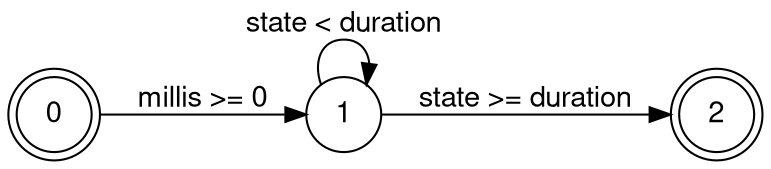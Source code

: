 digraph finite_state_machine {
	fontname="Helvetica,Arial,sans-serif"
	node [fontname="Helvetica,Arial,sans-serif"]
	edge [fontname="Helvetica,Arial,sans-serif"]
	rankdir=LR;
	node [shape = doublecircle]; 0, 2;
	node [shape = circle];
    0 -> 1 [label = "millis >= 0"];
    1 -> 2 [label = "state >= duration"];
    1 -> 1 [label = "state < duration"];
}
